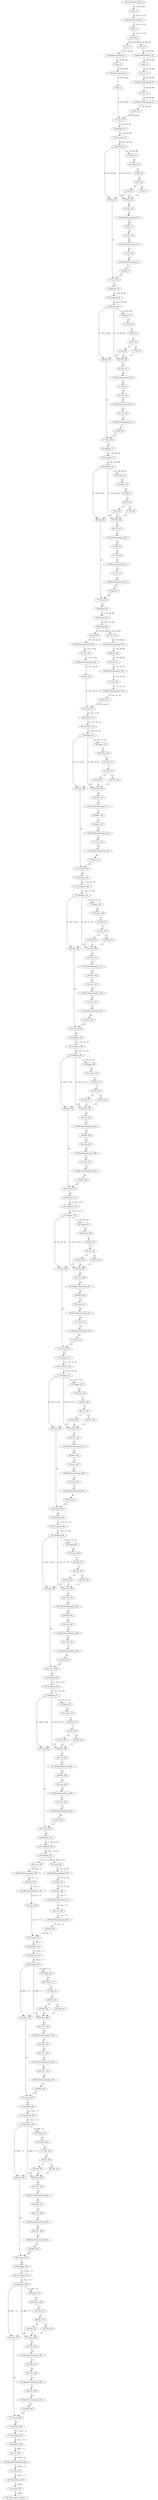 strict digraph  {
"0 Conv_0" [id=0, type=Conv];
"1 BatchNormalization_1" [id=1, type=BatchNormalization];
"2 Relu_2" [id=2, type=Relu];
"3 MaxPool_3" [id=3, type=MaxPool];
"4 Conv_4" [id=4, type=Conv];
"5 BatchNormalization_5" [id=5, type=BatchNormalization];
"6 Conv_6" [id=6, type=Conv];
"7 BatchNormalization_7" [id=7, type=BatchNormalization];
"8 Relu_8" [id=8, type=Relu];
"9 Conv_9" [id=9, type=Conv];
"10 BatchNormalization_10" [id=10, type=BatchNormalization];
"11 Relu_11" [id=11, type=Relu];
"12 Conv_12" [id=12, type=Conv];
"13 BatchNormalization_13" [id=13, type=BatchNormalization];
"14 Conv_14" [id=14, type=Conv];
"15 BatchNormalization_15" [id=15, type=BatchNormalization];
"16 Relu_16" [id=16, type=Relu];
"17 Concat_17" [id=17, type=Concat];
"18 Reshape_18" [id=18, type=Reshape];
"19 Transpose_19" [id=19, type=Transpose];
"20 Reshape_20" [id=20, type=Reshape];
"21 Shape_21" [id=21, type=Shape];
"22 Gather_23" [id=22, type=Gather];
"23 Add_26" [id=23, type=Add];
"24 Div_28" [id=24, type=Div];
"25 Mul_30" [id=25, type=Mul];
"26 Slice_31" [id=26, type=Slice];
"27 Mul_33" [id=27, type=Mul];
"28 Slice_34" [id=28, type=Slice];
"29 Conv_35" [id=29, type=Conv];
"30 BatchNormalization_36" [id=30, type=BatchNormalization];
"31 Relu_37" [id=31, type=Relu];
"32 Conv_38" [id=32, type=Conv];
"33 BatchNormalization_39" [id=33, type=BatchNormalization];
"34 Conv_40" [id=34, type=Conv];
"35 BatchNormalization_41" [id=35, type=BatchNormalization];
"36 Relu_42" [id=36, type=Relu];
"37 Concat_43" [id=37, type=Concat];
"38 Reshape_44" [id=38, type=Reshape];
"39 Transpose_45" [id=39, type=Transpose];
"40 Reshape_46" [id=40, type=Reshape];
"41 Shape_47" [id=41, type=Shape];
"42 Gather_49" [id=42, type=Gather];
"43 Add_52" [id=43, type=Add];
"44 Div_54" [id=44, type=Div];
"45 Mul_56" [id=45, type=Mul];
"46 Slice_57" [id=46, type=Slice];
"47 Mul_59" [id=47, type=Mul];
"48 Slice_60" [id=48, type=Slice];
"49 Conv_61" [id=49, type=Conv];
"50 BatchNormalization_62" [id=50, type=BatchNormalization];
"51 Relu_63" [id=51, type=Relu];
"52 Conv_64" [id=52, type=Conv];
"53 BatchNormalization_65" [id=53, type=BatchNormalization];
"54 Conv_66" [id=54, type=Conv];
"55 BatchNormalization_67" [id=55, type=BatchNormalization];
"56 Relu_68" [id=56, type=Relu];
"57 Concat_69" [id=57, type=Concat];
"58 Reshape_70" [id=58, type=Reshape];
"59 Transpose_71" [id=59, type=Transpose];
"60 Reshape_72" [id=60, type=Reshape];
"61 Shape_73" [id=61, type=Shape];
"62 Gather_75" [id=62, type=Gather];
"63 Add_78" [id=63, type=Add];
"64 Div_80" [id=64, type=Div];
"65 Mul_82" [id=65, type=Mul];
"66 Slice_83" [id=66, type=Slice];
"67 Mul_85" [id=67, type=Mul];
"68 Slice_86" [id=68, type=Slice];
"69 Conv_87" [id=69, type=Conv];
"70 BatchNormalization_88" [id=70, type=BatchNormalization];
"71 Relu_89" [id=71, type=Relu];
"72 Conv_90" [id=72, type=Conv];
"73 BatchNormalization_91" [id=73, type=BatchNormalization];
"74 Conv_92" [id=74, type=Conv];
"75 BatchNormalization_93" [id=75, type=BatchNormalization];
"76 Relu_94" [id=76, type=Relu];
"77 Concat_95" [id=77, type=Concat];
"78 Reshape_96" [id=78, type=Reshape];
"79 Transpose_97" [id=79, type=Transpose];
"80 Reshape_98" [id=80, type=Reshape];
"81 Conv_99" [id=81, type=Conv];
"82 BatchNormalization_100" [id=82, type=BatchNormalization];
"83 Conv_101" [id=83, type=Conv];
"84 BatchNormalization_102" [id=84, type=BatchNormalization];
"85 Relu_103" [id=85, type=Relu];
"86 Conv_104" [id=86, type=Conv];
"87 BatchNormalization_105" [id=87, type=BatchNormalization];
"88 Relu_106" [id=88, type=Relu];
"89 Conv_107" [id=89, type=Conv];
"90 BatchNormalization_108" [id=90, type=BatchNormalization];
"91 Conv_109" [id=91, type=Conv];
"92 BatchNormalization_110" [id=92, type=BatchNormalization];
"93 Relu_111" [id=93, type=Relu];
"94 Concat_112" [id=94, type=Concat];
"95 Reshape_113" [id=95, type=Reshape];
"96 Transpose_114" [id=96, type=Transpose];
"97 Reshape_115" [id=97, type=Reshape];
"98 Shape_116" [id=98, type=Shape];
"99 Gather_118" [id=99, type=Gather];
"100 Add_121" [id=100, type=Add];
"101 Div_123" [id=101, type=Div];
"102 Mul_125" [id=102, type=Mul];
"103 Slice_126" [id=103, type=Slice];
"104 Mul_128" [id=104, type=Mul];
"105 Slice_129" [id=105, type=Slice];
"106 Conv_130" [id=106, type=Conv];
"107 BatchNormalization_131" [id=107, type=BatchNormalization];
"108 Relu_132" [id=108, type=Relu];
"109 Conv_133" [id=109, type=Conv];
"110 BatchNormalization_134" [id=110, type=BatchNormalization];
"111 Conv_135" [id=111, type=Conv];
"112 BatchNormalization_136" [id=112, type=BatchNormalization];
"113 Relu_137" [id=113, type=Relu];
"114 Concat_138" [id=114, type=Concat];
"115 Reshape_139" [id=115, type=Reshape];
"116 Transpose_140" [id=116, type=Transpose];
"117 Reshape_141" [id=117, type=Reshape];
"118 Shape_142" [id=118, type=Shape];
"119 Gather_144" [id=119, type=Gather];
"120 Add_147" [id=120, type=Add];
"121 Div_149" [id=121, type=Div];
"122 Mul_151" [id=122, type=Mul];
"123 Slice_152" [id=123, type=Slice];
"124 Mul_154" [id=124, type=Mul];
"125 Slice_155" [id=125, type=Slice];
"126 Conv_156" [id=126, type=Conv];
"127 BatchNormalization_157" [id=127, type=BatchNormalization];
"128 Relu_158" [id=128, type=Relu];
"129 Conv_159" [id=129, type=Conv];
"130 BatchNormalization_160" [id=130, type=BatchNormalization];
"131 Conv_161" [id=131, type=Conv];
"132 BatchNormalization_162" [id=132, type=BatchNormalization];
"133 Relu_163" [id=133, type=Relu];
"134 Concat_164" [id=134, type=Concat];
"135 Reshape_165" [id=135, type=Reshape];
"136 Transpose_166" [id=136, type=Transpose];
"137 Reshape_167" [id=137, type=Reshape];
"138 Shape_168" [id=138, type=Shape];
"139 Gather_170" [id=139, type=Gather];
"140 Add_173" [id=140, type=Add];
"141 Div_175" [id=141, type=Div];
"142 Mul_177" [id=142, type=Mul];
"143 Slice_178" [id=143, type=Slice];
"144 Mul_180" [id=144, type=Mul];
"145 Slice_181" [id=145, type=Slice];
"146 Conv_182" [id=146, type=Conv];
"147 BatchNormalization_183" [id=147, type=BatchNormalization];
"148 Relu_184" [id=148, type=Relu];
"149 Conv_185" [id=149, type=Conv];
"150 BatchNormalization_186" [id=150, type=BatchNormalization];
"151 Conv_187" [id=151, type=Conv];
"152 BatchNormalization_188" [id=152, type=BatchNormalization];
"153 Relu_189" [id=153, type=Relu];
"154 Concat_190" [id=154, type=Concat];
"155 Reshape_191" [id=155, type=Reshape];
"156 Transpose_192" [id=156, type=Transpose];
"157 Reshape_193" [id=157, type=Reshape];
"158 Shape_194" [id=158, type=Shape];
"159 Gather_196" [id=159, type=Gather];
"160 Add_199" [id=160, type=Add];
"161 Div_201" [id=161, type=Div];
"162 Mul_203" [id=162, type=Mul];
"163 Slice_204" [id=163, type=Slice];
"164 Mul_206" [id=164, type=Mul];
"165 Slice_207" [id=165, type=Slice];
"166 Conv_208" [id=166, type=Conv];
"167 BatchNormalization_209" [id=167, type=BatchNormalization];
"168 Relu_210" [id=168, type=Relu];
"169 Conv_211" [id=169, type=Conv];
"170 BatchNormalization_212" [id=170, type=BatchNormalization];
"171 Conv_213" [id=171, type=Conv];
"172 BatchNormalization_214" [id=172, type=BatchNormalization];
"173 Relu_215" [id=173, type=Relu];
"174 Concat_216" [id=174, type=Concat];
"175 Reshape_217" [id=175, type=Reshape];
"176 Transpose_218" [id=176, type=Transpose];
"177 Reshape_219" [id=177, type=Reshape];
"178 Shape_220" [id=178, type=Shape];
"179 Gather_222" [id=179, type=Gather];
"180 Add_225" [id=180, type=Add];
"181 Div_227" [id=181, type=Div];
"182 Mul_229" [id=182, type=Mul];
"183 Slice_230" [id=183, type=Slice];
"184 Mul_232" [id=184, type=Mul];
"185 Slice_233" [id=185, type=Slice];
"186 Conv_234" [id=186, type=Conv];
"187 BatchNormalization_235" [id=187, type=BatchNormalization];
"188 Relu_236" [id=188, type=Relu];
"189 Conv_237" [id=189, type=Conv];
"190 BatchNormalization_238" [id=190, type=BatchNormalization];
"191 Conv_239" [id=191, type=Conv];
"192 BatchNormalization_240" [id=192, type=BatchNormalization];
"193 Relu_241" [id=193, type=Relu];
"194 Concat_242" [id=194, type=Concat];
"195 Reshape_243" [id=195, type=Reshape];
"196 Transpose_244" [id=196, type=Transpose];
"197 Reshape_245" [id=197, type=Reshape];
"198 Shape_246" [id=198, type=Shape];
"199 Gather_248" [id=199, type=Gather];
"200 Add_251" [id=200, type=Add];
"201 Div_253" [id=201, type=Div];
"202 Mul_255" [id=202, type=Mul];
"203 Slice_256" [id=203, type=Slice];
"204 Mul_258" [id=204, type=Mul];
"205 Slice_259" [id=205, type=Slice];
"206 Conv_260" [id=206, type=Conv];
"207 BatchNormalization_261" [id=207, type=BatchNormalization];
"208 Relu_262" [id=208, type=Relu];
"209 Conv_263" [id=209, type=Conv];
"210 BatchNormalization_264" [id=210, type=BatchNormalization];
"211 Conv_265" [id=211, type=Conv];
"212 BatchNormalization_266" [id=212, type=BatchNormalization];
"213 Relu_267" [id=213, type=Relu];
"214 Concat_268" [id=214, type=Concat];
"215 Reshape_269" [id=215, type=Reshape];
"216 Transpose_270" [id=216, type=Transpose];
"217 Reshape_271" [id=217, type=Reshape];
"218 Shape_272" [id=218, type=Shape];
"219 Gather_274" [id=219, type=Gather];
"220 Add_277" [id=220, type=Add];
"221 Div_279" [id=221, type=Div];
"222 Mul_281" [id=222, type=Mul];
"223 Slice_282" [id=223, type=Slice];
"224 Mul_284" [id=224, type=Mul];
"225 Slice_285" [id=225, type=Slice];
"226 Conv_286" [id=226, type=Conv];
"227 BatchNormalization_287" [id=227, type=BatchNormalization];
"228 Relu_288" [id=228, type=Relu];
"229 Conv_289" [id=229, type=Conv];
"230 BatchNormalization_290" [id=230, type=BatchNormalization];
"231 Conv_291" [id=231, type=Conv];
"232 BatchNormalization_292" [id=232, type=BatchNormalization];
"233 Relu_293" [id=233, type=Relu];
"234 Concat_294" [id=234, type=Concat];
"235 Reshape_295" [id=235, type=Reshape];
"236 Transpose_296" [id=236, type=Transpose];
"237 Reshape_297" [id=237, type=Reshape];
"238 Conv_298" [id=238, type=Conv];
"239 BatchNormalization_299" [id=239, type=BatchNormalization];
"240 Conv_300" [id=240, type=Conv];
"241 BatchNormalization_301" [id=241, type=BatchNormalization];
"242 Relu_302" [id=242, type=Relu];
"243 Conv_303" [id=243, type=Conv];
"244 BatchNormalization_304" [id=244, type=BatchNormalization];
"245 Relu_305" [id=245, type=Relu];
"246 Conv_306" [id=246, type=Conv];
"247 BatchNormalization_307" [id=247, type=BatchNormalization];
"248 Conv_308" [id=248, type=Conv];
"249 BatchNormalization_309" [id=249, type=BatchNormalization];
"250 Relu_310" [id=250, type=Relu];
"251 Concat_311" [id=251, type=Concat];
"252 Reshape_312" [id=252, type=Reshape];
"253 Transpose_313" [id=253, type=Transpose];
"254 Reshape_314" [id=254, type=Reshape];
"255 Shape_315" [id=255, type=Shape];
"256 Gather_317" [id=256, type=Gather];
"257 Add_320" [id=257, type=Add];
"258 Div_322" [id=258, type=Div];
"259 Mul_324" [id=259, type=Mul];
"260 Slice_325" [id=260, type=Slice];
"261 Mul_327" [id=261, type=Mul];
"262 Slice_328" [id=262, type=Slice];
"263 Conv_329" [id=263, type=Conv];
"264 BatchNormalization_330" [id=264, type=BatchNormalization];
"265 Relu_331" [id=265, type=Relu];
"266 Conv_332" [id=266, type=Conv];
"267 BatchNormalization_333" [id=267, type=BatchNormalization];
"268 Conv_334" [id=268, type=Conv];
"269 BatchNormalization_335" [id=269, type=BatchNormalization];
"270 Relu_336" [id=270, type=Relu];
"271 Concat_337" [id=271, type=Concat];
"272 Reshape_338" [id=272, type=Reshape];
"273 Transpose_339" [id=273, type=Transpose];
"274 Reshape_340" [id=274, type=Reshape];
"275 Shape_341" [id=275, type=Shape];
"276 Gather_343" [id=276, type=Gather];
"277 Add_346" [id=277, type=Add];
"278 Div_348" [id=278, type=Div];
"279 Mul_350" [id=279, type=Mul];
"280 Slice_351" [id=280, type=Slice];
"281 Mul_353" [id=281, type=Mul];
"282 Slice_354" [id=282, type=Slice];
"283 Conv_355" [id=283, type=Conv];
"284 BatchNormalization_356" [id=284, type=BatchNormalization];
"285 Relu_357" [id=285, type=Relu];
"286 Conv_358" [id=286, type=Conv];
"287 BatchNormalization_359" [id=287, type=BatchNormalization];
"288 Conv_360" [id=288, type=Conv];
"289 BatchNormalization_361" [id=289, type=BatchNormalization];
"290 Relu_362" [id=290, type=Relu];
"291 Concat_363" [id=291, type=Concat];
"292 Reshape_364" [id=292, type=Reshape];
"293 Transpose_365" [id=293, type=Transpose];
"294 Reshape_366" [id=294, type=Reshape];
"295 Shape_367" [id=295, type=Shape];
"296 Gather_369" [id=296, type=Gather];
"297 Add_372" [id=297, type=Add];
"298 Div_374" [id=298, type=Div];
"299 Mul_376" [id=299, type=Mul];
"300 Slice_377" [id=300, type=Slice];
"301 Mul_379" [id=301, type=Mul];
"302 Slice_380" [id=302, type=Slice];
"303 Conv_381" [id=303, type=Conv];
"304 BatchNormalization_382" [id=304, type=BatchNormalization];
"305 Relu_383" [id=305, type=Relu];
"306 Conv_384" [id=306, type=Conv];
"307 BatchNormalization_385" [id=307, type=BatchNormalization];
"308 Conv_386" [id=308, type=Conv];
"309 BatchNormalization_387" [id=309, type=BatchNormalization];
"310 Relu_388" [id=310, type=Relu];
"311 Concat_389" [id=311, type=Concat];
"312 Reshape_390" [id=312, type=Reshape];
"313 Transpose_391" [id=313, type=Transpose];
"314 Reshape_392" [id=314, type=Reshape];
"315 Conv_393" [id=315, type=Conv];
"316 BatchNormalization_394" [id=316, type=BatchNormalization];
"317 Relu_395" [id=317, type=Relu];
"318 ReduceMean_396" [id=318, type=ReduceMean];
"319 Gemm_397" [id=319, type=Gemm];
"320 nncf_model_input_0" [id=320, type=nncf_model_input];
"321 nncf_model_output_0" [id=321, type=nncf_model_output];
"0 Conv_0" -> "1 BatchNormalization_1"  [label="[1, 24, 112, 112]", style=solid];
"1 BatchNormalization_1" -> "2 Relu_2"  [label="[1, 24, 112, 112]", style=solid];
"2 Relu_2" -> "3 MaxPool_3"  [label="[1, 24, 112, 112]", style=solid];
"3 MaxPool_3" -> "4 Conv_4"  [label="[1, 24, 56, 56]", style=solid];
"3 MaxPool_3" -> "9 Conv_9"  [label="[1, 24, 56, 56]", style=solid];
"4 Conv_4" -> "5 BatchNormalization_5"  [label="[1, 24, 28, 28]", style=solid];
"5 BatchNormalization_5" -> "6 Conv_6"  [label="[1, 24, 28, 28]", style=solid];
"6 Conv_6" -> "7 BatchNormalization_7"  [label="[1, 58, 28, 28]", style=solid];
"7 BatchNormalization_7" -> "8 Relu_8"  [label="[1, 58, 28, 28]", style=solid];
"8 Relu_8" -> "17 Concat_17"  [label="[1, 58, 28, 28]", style=solid];
"9 Conv_9" -> "10 BatchNormalization_10"  [label="[1, 58, 56, 56]", style=solid];
"10 BatchNormalization_10" -> "11 Relu_11"  [label="[1, 58, 56, 56]", style=solid];
"11 Relu_11" -> "12 Conv_12"  [label="[1, 58, 56, 56]", style=solid];
"12 Conv_12" -> "13 BatchNormalization_13"  [label="[1, 58, 28, 28]", style=solid];
"13 BatchNormalization_13" -> "14 Conv_14"  [label="[1, 58, 28, 28]", style=solid];
"14 Conv_14" -> "15 BatchNormalization_15"  [label="[1, 58, 28, 28]", style=solid];
"15 BatchNormalization_15" -> "16 Relu_16"  [label="[1, 58, 28, 28]", style=solid];
"16 Relu_16" -> "17 Concat_17"  [label="[1, 58, 28, 28]", style=solid];
"17 Concat_17" -> "18 Reshape_18"  [label="[1, 116, 28, 28]", style=solid];
"18 Reshape_18" -> "19 Transpose_19"  [label="[1, 2, 58, 28, 28]", style=solid];
"19 Transpose_19" -> "20 Reshape_20"  [label="[1, 58, 2, 28, 28]", style=solid];
"20 Reshape_20" -> "21 Shape_21"  [label="[1, 116, 28, 28]", style=solid];
"20 Reshape_20" -> "26 Slice_31"  [label="[1, 116, 28, 28]", style=solid];
"20 Reshape_20" -> "28 Slice_34"  [label="[1, 116, 28, 28]", style=solid];
"21 Shape_21" -> "22 Gather_23"  [label="[4]", style=dashed];
"22 Gather_23" -> "23 Add_26"  [label="[1]", style=dashed];
"23 Add_26" -> "24 Div_28"  [label="[1]", style=dashed];
"24 Div_28" -> "25 Mul_30"  [label="[1]", style=dashed];
"24 Div_28" -> "27 Mul_33"  [label="[1]", style=dashed];
"25 Mul_30" -> "26 Slice_31"  [label="[1]", style=dashed];
"25 Mul_30" -> "28 Slice_34"  [label="[1]", style=dashed];
"26 Slice_31" -> "37 Concat_43"  [label="[1]", style=solid];
"27 Mul_33" -> "28 Slice_34"  [label="[1]", style=dashed];
"28 Slice_34" -> "29 Conv_35"  [label="[1]", style=solid];
"29 Conv_35" -> "30 BatchNormalization_36"  [label="[1]", style=solid];
"30 BatchNormalization_36" -> "31 Relu_37"  [label="[1]", style=solid];
"31 Relu_37" -> "32 Conv_38"  [label="[1]", style=solid];
"32 Conv_38" -> "33 BatchNormalization_39"  [label="[1]", style=solid];
"33 BatchNormalization_39" -> "34 Conv_40"  [label="[1]", style=solid];
"34 Conv_40" -> "35 BatchNormalization_41"  [label="[1]", style=solid];
"35 BatchNormalization_41" -> "36 Relu_42"  [label="[1]", style=solid];
"36 Relu_42" -> "37 Concat_43"  [label="[1]", style=solid];
"37 Concat_43" -> "38 Reshape_44"  [label="[1]", style=solid];
"38 Reshape_44" -> "39 Transpose_45"  [label="[1, 2, 58, 28, 28]", style=solid];
"39 Transpose_45" -> "40 Reshape_46"  [label="[1, 58, 2, 28, 28]", style=solid];
"40 Reshape_46" -> "41 Shape_47"  [label="[1, 116, 28, 28]", style=solid];
"40 Reshape_46" -> "46 Slice_57"  [label="[1, 116, 28, 28]", style=solid];
"40 Reshape_46" -> "48 Slice_60"  [label="[1, 116, 28, 28]", style=solid];
"41 Shape_47" -> "42 Gather_49"  [label="[4]", style=dashed];
"42 Gather_49" -> "43 Add_52"  [label="[1]", style=dashed];
"43 Add_52" -> "44 Div_54"  [label="[1]", style=dashed];
"44 Div_54" -> "45 Mul_56"  [label="[1]", style=dashed];
"44 Div_54" -> "47 Mul_59"  [label="[1]", style=dashed];
"45 Mul_56" -> "46 Slice_57"  [label="[1]", style=dashed];
"45 Mul_56" -> "48 Slice_60"  [label="[1]", style=dashed];
"46 Slice_57" -> "57 Concat_69"  [label="[1]", style=solid];
"47 Mul_59" -> "48 Slice_60"  [label="[1]", style=dashed];
"48 Slice_60" -> "49 Conv_61"  [label="[1]", style=solid];
"49 Conv_61" -> "50 BatchNormalization_62"  [label="[1]", style=solid];
"50 BatchNormalization_62" -> "51 Relu_63"  [label="[1]", style=solid];
"51 Relu_63" -> "52 Conv_64"  [label="[1]", style=solid];
"52 Conv_64" -> "53 BatchNormalization_65"  [label="[1]", style=solid];
"53 BatchNormalization_65" -> "54 Conv_66"  [label="[1]", style=solid];
"54 Conv_66" -> "55 BatchNormalization_67"  [label="[1]", style=solid];
"55 BatchNormalization_67" -> "56 Relu_68"  [label="[1]", style=solid];
"56 Relu_68" -> "57 Concat_69"  [label="[1]", style=solid];
"57 Concat_69" -> "58 Reshape_70"  [label="[1]", style=solid];
"58 Reshape_70" -> "59 Transpose_71"  [label="[1, 2, 58, 28, 28]", style=solid];
"59 Transpose_71" -> "60 Reshape_72"  [label="[1, 58, 2, 28, 28]", style=solid];
"60 Reshape_72" -> "61 Shape_73"  [label="[1, 116, 28, 28]", style=solid];
"60 Reshape_72" -> "66 Slice_83"  [label="[1, 116, 28, 28]", style=solid];
"60 Reshape_72" -> "68 Slice_86"  [label="[1, 116, 28, 28]", style=solid];
"61 Shape_73" -> "62 Gather_75"  [label="[4]", style=dashed];
"62 Gather_75" -> "63 Add_78"  [label="[1]", style=dashed];
"63 Add_78" -> "64 Div_80"  [label="[1]", style=dashed];
"64 Div_80" -> "65 Mul_82"  [label="[1]", style=dashed];
"64 Div_80" -> "67 Mul_85"  [label="[1]", style=dashed];
"65 Mul_82" -> "66 Slice_83"  [label="[1]", style=dashed];
"65 Mul_82" -> "68 Slice_86"  [label="[1]", style=dashed];
"66 Slice_83" -> "77 Concat_95"  [label="[1]", style=solid];
"67 Mul_85" -> "68 Slice_86"  [label="[1]", style=dashed];
"68 Slice_86" -> "69 Conv_87"  [label="[1]", style=solid];
"69 Conv_87" -> "70 BatchNormalization_88"  [label="[1]", style=solid];
"70 BatchNormalization_88" -> "71 Relu_89"  [label="[1]", style=solid];
"71 Relu_89" -> "72 Conv_90"  [label="[1]", style=solid];
"72 Conv_90" -> "73 BatchNormalization_91"  [label="[1]", style=solid];
"73 BatchNormalization_91" -> "74 Conv_92"  [label="[1]", style=solid];
"74 Conv_92" -> "75 BatchNormalization_93"  [label="[1]", style=solid];
"75 BatchNormalization_93" -> "76 Relu_94"  [label="[1]", style=solid];
"76 Relu_94" -> "77 Concat_95"  [label="[1]", style=solid];
"77 Concat_95" -> "78 Reshape_96"  [label="[1]", style=solid];
"78 Reshape_96" -> "79 Transpose_97"  [label="[1, 2, 58, 28, 28]", style=solid];
"79 Transpose_97" -> "80 Reshape_98"  [label="[1, 58, 2, 28, 28]", style=solid];
"80 Reshape_98" -> "81 Conv_99"  [label="[1, 116, 28, 28]", style=solid];
"80 Reshape_98" -> "86 Conv_104"  [label="[1, 116, 28, 28]", style=solid];
"81 Conv_99" -> "82 BatchNormalization_100"  [label="[1, 116, 14, 14]", style=solid];
"82 BatchNormalization_100" -> "83 Conv_101"  [label="[1, 116, 14, 14]", style=solid];
"83 Conv_101" -> "84 BatchNormalization_102"  [label="[1, 116, 14, 14]", style=solid];
"84 BatchNormalization_102" -> "85 Relu_103"  [label="[1, 116, 14, 14]", style=solid];
"85 Relu_103" -> "94 Concat_112"  [label="[1, 116, 14, 14]", style=solid];
"86 Conv_104" -> "87 BatchNormalization_105"  [label="[1, 116, 28, 28]", style=solid];
"87 BatchNormalization_105" -> "88 Relu_106"  [label="[1, 116, 28, 28]", style=solid];
"88 Relu_106" -> "89 Conv_107"  [label="[1, 116, 28, 28]", style=solid];
"89 Conv_107" -> "90 BatchNormalization_108"  [label="[1, 116, 14, 14]", style=solid];
"90 BatchNormalization_108" -> "91 Conv_109"  [label="[1, 116, 14, 14]", style=solid];
"91 Conv_109" -> "92 BatchNormalization_110"  [label="[1, 116, 14, 14]", style=solid];
"92 BatchNormalization_110" -> "93 Relu_111"  [label="[1, 116, 14, 14]", style=solid];
"93 Relu_111" -> "94 Concat_112"  [label="[1, 116, 14, 14]", style=solid];
"94 Concat_112" -> "95 Reshape_113"  [label="[1, 232, 14, 14]", style=solid];
"95 Reshape_113" -> "96 Transpose_114"  [label="[1, 2, 116, 14, 14]", style=solid];
"96 Transpose_114" -> "97 Reshape_115"  [label="[1, 116, 2, 14, 14]", style=solid];
"97 Reshape_115" -> "98 Shape_116"  [label="[1, 232, 14, 14]", style=solid];
"97 Reshape_115" -> "103 Slice_126"  [label="[1, 232, 14, 14]", style=solid];
"97 Reshape_115" -> "105 Slice_129"  [label="[1, 232, 14, 14]", style=solid];
"98 Shape_116" -> "99 Gather_118"  [label="[4]", style=dashed];
"99 Gather_118" -> "100 Add_121"  [label="[1]", style=dashed];
"100 Add_121" -> "101 Div_123"  [label="[1]", style=dashed];
"101 Div_123" -> "102 Mul_125"  [label="[1]", style=dashed];
"101 Div_123" -> "104 Mul_128"  [label="[1]", style=dashed];
"102 Mul_125" -> "103 Slice_126"  [label="[1]", style=dashed];
"102 Mul_125" -> "105 Slice_129"  [label="[1]", style=dashed];
"103 Slice_126" -> "114 Concat_138"  [label="[1]", style=solid];
"104 Mul_128" -> "105 Slice_129"  [label="[1]", style=dashed];
"105 Slice_129" -> "106 Conv_130"  [label="[1]", style=solid];
"106 Conv_130" -> "107 BatchNormalization_131"  [label="[1]", style=solid];
"107 BatchNormalization_131" -> "108 Relu_132"  [label="[1]", style=solid];
"108 Relu_132" -> "109 Conv_133"  [label="[1]", style=solid];
"109 Conv_133" -> "110 BatchNormalization_134"  [label="[1]", style=solid];
"110 BatchNormalization_134" -> "111 Conv_135"  [label="[1]", style=solid];
"111 Conv_135" -> "112 BatchNormalization_136"  [label="[1]", style=solid];
"112 BatchNormalization_136" -> "113 Relu_137"  [label="[1]", style=solid];
"113 Relu_137" -> "114 Concat_138"  [label="[1]", style=solid];
"114 Concat_138" -> "115 Reshape_139"  [label="[1]", style=solid];
"115 Reshape_139" -> "116 Transpose_140"  [label="[1, 2, 116, 14, 14]", style=solid];
"116 Transpose_140" -> "117 Reshape_141"  [label="[1, 116, 2, 14, 14]", style=solid];
"117 Reshape_141" -> "118 Shape_142"  [label="[1, 232, 14, 14]", style=solid];
"117 Reshape_141" -> "123 Slice_152"  [label="[1, 232, 14, 14]", style=solid];
"117 Reshape_141" -> "125 Slice_155"  [label="[1, 232, 14, 14]", style=solid];
"118 Shape_142" -> "119 Gather_144"  [label="[4]", style=dashed];
"119 Gather_144" -> "120 Add_147"  [label="[1]", style=dashed];
"120 Add_147" -> "121 Div_149"  [label="[1]", style=dashed];
"121 Div_149" -> "122 Mul_151"  [label="[1]", style=dashed];
"121 Div_149" -> "124 Mul_154"  [label="[1]", style=dashed];
"122 Mul_151" -> "123 Slice_152"  [label="[1]", style=dashed];
"122 Mul_151" -> "125 Slice_155"  [label="[1]", style=dashed];
"123 Slice_152" -> "134 Concat_164"  [label="[1]", style=solid];
"124 Mul_154" -> "125 Slice_155"  [label="[1]", style=dashed];
"125 Slice_155" -> "126 Conv_156"  [label="[1]", style=solid];
"126 Conv_156" -> "127 BatchNormalization_157"  [label="[1]", style=solid];
"127 BatchNormalization_157" -> "128 Relu_158"  [label="[1]", style=solid];
"128 Relu_158" -> "129 Conv_159"  [label="[1]", style=solid];
"129 Conv_159" -> "130 BatchNormalization_160"  [label="[1]", style=solid];
"130 BatchNormalization_160" -> "131 Conv_161"  [label="[1]", style=solid];
"131 Conv_161" -> "132 BatchNormalization_162"  [label="[1]", style=solid];
"132 BatchNormalization_162" -> "133 Relu_163"  [label="[1]", style=solid];
"133 Relu_163" -> "134 Concat_164"  [label="[1]", style=solid];
"134 Concat_164" -> "135 Reshape_165"  [label="[1]", style=solid];
"135 Reshape_165" -> "136 Transpose_166"  [label="[1, 2, 116, 14, 14]", style=solid];
"136 Transpose_166" -> "137 Reshape_167"  [label="[1, 116, 2, 14, 14]", style=solid];
"137 Reshape_167" -> "138 Shape_168"  [label="[1, 232, 14, 14]", style=solid];
"137 Reshape_167" -> "143 Slice_178"  [label="[1, 232, 14, 14]", style=solid];
"137 Reshape_167" -> "145 Slice_181"  [label="[1, 232, 14, 14]", style=solid];
"138 Shape_168" -> "139 Gather_170"  [label="[4]", style=dashed];
"139 Gather_170" -> "140 Add_173"  [label="[1]", style=dashed];
"140 Add_173" -> "141 Div_175"  [label="[1]", style=dashed];
"141 Div_175" -> "142 Mul_177"  [label="[1]", style=dashed];
"141 Div_175" -> "144 Mul_180"  [label="[1]", style=dashed];
"142 Mul_177" -> "143 Slice_178"  [label="[1]", style=dashed];
"142 Mul_177" -> "145 Slice_181"  [label="[1]", style=dashed];
"143 Slice_178" -> "154 Concat_190"  [label="[1]", style=solid];
"144 Mul_180" -> "145 Slice_181"  [label="[1]", style=dashed];
"145 Slice_181" -> "146 Conv_182"  [label="[1]", style=solid];
"146 Conv_182" -> "147 BatchNormalization_183"  [label="[1]", style=solid];
"147 BatchNormalization_183" -> "148 Relu_184"  [label="[1]", style=solid];
"148 Relu_184" -> "149 Conv_185"  [label="[1]", style=solid];
"149 Conv_185" -> "150 BatchNormalization_186"  [label="[1]", style=solid];
"150 BatchNormalization_186" -> "151 Conv_187"  [label="[1]", style=solid];
"151 Conv_187" -> "152 BatchNormalization_188"  [label="[1]", style=solid];
"152 BatchNormalization_188" -> "153 Relu_189"  [label="[1]", style=solid];
"153 Relu_189" -> "154 Concat_190"  [label="[1]", style=solid];
"154 Concat_190" -> "155 Reshape_191"  [label="[1]", style=solid];
"155 Reshape_191" -> "156 Transpose_192"  [label="[1, 2, 116, 14, 14]", style=solid];
"156 Transpose_192" -> "157 Reshape_193"  [label="[1, 116, 2, 14, 14]", style=solid];
"157 Reshape_193" -> "158 Shape_194"  [label="[1, 232, 14, 14]", style=solid];
"157 Reshape_193" -> "163 Slice_204"  [label="[1, 232, 14, 14]", style=solid];
"157 Reshape_193" -> "165 Slice_207"  [label="[1, 232, 14, 14]", style=solid];
"158 Shape_194" -> "159 Gather_196"  [label="[4]", style=dashed];
"159 Gather_196" -> "160 Add_199"  [label="[1]", style=dashed];
"160 Add_199" -> "161 Div_201"  [label="[1]", style=dashed];
"161 Div_201" -> "162 Mul_203"  [label="[1]", style=dashed];
"161 Div_201" -> "164 Mul_206"  [label="[1]", style=dashed];
"162 Mul_203" -> "163 Slice_204"  [label="[1]", style=dashed];
"162 Mul_203" -> "165 Slice_207"  [label="[1]", style=dashed];
"163 Slice_204" -> "174 Concat_216"  [label="[1]", style=solid];
"164 Mul_206" -> "165 Slice_207"  [label="[1]", style=dashed];
"165 Slice_207" -> "166 Conv_208"  [label="[1]", style=solid];
"166 Conv_208" -> "167 BatchNormalization_209"  [label="[1]", style=solid];
"167 BatchNormalization_209" -> "168 Relu_210"  [label="[1]", style=solid];
"168 Relu_210" -> "169 Conv_211"  [label="[1]", style=solid];
"169 Conv_211" -> "170 BatchNormalization_212"  [label="[1]", style=solid];
"170 BatchNormalization_212" -> "171 Conv_213"  [label="[1]", style=solid];
"171 Conv_213" -> "172 BatchNormalization_214"  [label="[1]", style=solid];
"172 BatchNormalization_214" -> "173 Relu_215"  [label="[1]", style=solid];
"173 Relu_215" -> "174 Concat_216"  [label="[1]", style=solid];
"174 Concat_216" -> "175 Reshape_217"  [label="[1]", style=solid];
"175 Reshape_217" -> "176 Transpose_218"  [label="[1, 2, 116, 14, 14]", style=solid];
"176 Transpose_218" -> "177 Reshape_219"  [label="[1, 116, 2, 14, 14]", style=solid];
"177 Reshape_219" -> "178 Shape_220"  [label="[1, 232, 14, 14]", style=solid];
"177 Reshape_219" -> "183 Slice_230"  [label="[1, 232, 14, 14]", style=solid];
"177 Reshape_219" -> "185 Slice_233"  [label="[1, 232, 14, 14]", style=solid];
"178 Shape_220" -> "179 Gather_222"  [label="[4]", style=dashed];
"179 Gather_222" -> "180 Add_225"  [label="[1]", style=dashed];
"180 Add_225" -> "181 Div_227"  [label="[1]", style=dashed];
"181 Div_227" -> "182 Mul_229"  [label="[1]", style=dashed];
"181 Div_227" -> "184 Mul_232"  [label="[1]", style=dashed];
"182 Mul_229" -> "183 Slice_230"  [label="[1]", style=dashed];
"182 Mul_229" -> "185 Slice_233"  [label="[1]", style=dashed];
"183 Slice_230" -> "194 Concat_242"  [label="[1]", style=solid];
"184 Mul_232" -> "185 Slice_233"  [label="[1]", style=dashed];
"185 Slice_233" -> "186 Conv_234"  [label="[1]", style=solid];
"186 Conv_234" -> "187 BatchNormalization_235"  [label="[1]", style=solid];
"187 BatchNormalization_235" -> "188 Relu_236"  [label="[1]", style=solid];
"188 Relu_236" -> "189 Conv_237"  [label="[1]", style=solid];
"189 Conv_237" -> "190 BatchNormalization_238"  [label="[1]", style=solid];
"190 BatchNormalization_238" -> "191 Conv_239"  [label="[1]", style=solid];
"191 Conv_239" -> "192 BatchNormalization_240"  [label="[1]", style=solid];
"192 BatchNormalization_240" -> "193 Relu_241"  [label="[1]", style=solid];
"193 Relu_241" -> "194 Concat_242"  [label="[1]", style=solid];
"194 Concat_242" -> "195 Reshape_243"  [label="[1]", style=solid];
"195 Reshape_243" -> "196 Transpose_244"  [label="[1, 2, 116, 14, 14]", style=solid];
"196 Transpose_244" -> "197 Reshape_245"  [label="[1, 116, 2, 14, 14]", style=solid];
"197 Reshape_245" -> "198 Shape_246"  [label="[1, 232, 14, 14]", style=solid];
"197 Reshape_245" -> "203 Slice_256"  [label="[1, 232, 14, 14]", style=solid];
"197 Reshape_245" -> "205 Slice_259"  [label="[1, 232, 14, 14]", style=solid];
"198 Shape_246" -> "199 Gather_248"  [label="[4]", style=dashed];
"199 Gather_248" -> "200 Add_251"  [label="[1]", style=dashed];
"200 Add_251" -> "201 Div_253"  [label="[1]", style=dashed];
"201 Div_253" -> "202 Mul_255"  [label="[1]", style=dashed];
"201 Div_253" -> "204 Mul_258"  [label="[1]", style=dashed];
"202 Mul_255" -> "203 Slice_256"  [label="[1]", style=dashed];
"202 Mul_255" -> "205 Slice_259"  [label="[1]", style=dashed];
"203 Slice_256" -> "214 Concat_268"  [label="[1]", style=solid];
"204 Mul_258" -> "205 Slice_259"  [label="[1]", style=dashed];
"205 Slice_259" -> "206 Conv_260"  [label="[1]", style=solid];
"206 Conv_260" -> "207 BatchNormalization_261"  [label="[1]", style=solid];
"207 BatchNormalization_261" -> "208 Relu_262"  [label="[1]", style=solid];
"208 Relu_262" -> "209 Conv_263"  [label="[1]", style=solid];
"209 Conv_263" -> "210 BatchNormalization_264"  [label="[1]", style=solid];
"210 BatchNormalization_264" -> "211 Conv_265"  [label="[1]", style=solid];
"211 Conv_265" -> "212 BatchNormalization_266"  [label="[1]", style=solid];
"212 BatchNormalization_266" -> "213 Relu_267"  [label="[1]", style=solid];
"213 Relu_267" -> "214 Concat_268"  [label="[1]", style=solid];
"214 Concat_268" -> "215 Reshape_269"  [label="[1]", style=solid];
"215 Reshape_269" -> "216 Transpose_270"  [label="[1, 2, 116, 14, 14]", style=solid];
"216 Transpose_270" -> "217 Reshape_271"  [label="[1, 116, 2, 14, 14]", style=solid];
"217 Reshape_271" -> "218 Shape_272"  [label="[1, 232, 14, 14]", style=solid];
"217 Reshape_271" -> "223 Slice_282"  [label="[1, 232, 14, 14]", style=solid];
"217 Reshape_271" -> "225 Slice_285"  [label="[1, 232, 14, 14]", style=solid];
"218 Shape_272" -> "219 Gather_274"  [label="[4]", style=dashed];
"219 Gather_274" -> "220 Add_277"  [label="[1]", style=dashed];
"220 Add_277" -> "221 Div_279"  [label="[1]", style=dashed];
"221 Div_279" -> "222 Mul_281"  [label="[1]", style=dashed];
"221 Div_279" -> "224 Mul_284"  [label="[1]", style=dashed];
"222 Mul_281" -> "223 Slice_282"  [label="[1]", style=dashed];
"222 Mul_281" -> "225 Slice_285"  [label="[1]", style=dashed];
"223 Slice_282" -> "234 Concat_294"  [label="[1]", style=solid];
"224 Mul_284" -> "225 Slice_285"  [label="[1]", style=dashed];
"225 Slice_285" -> "226 Conv_286"  [label="[1]", style=solid];
"226 Conv_286" -> "227 BatchNormalization_287"  [label="[1]", style=solid];
"227 BatchNormalization_287" -> "228 Relu_288"  [label="[1]", style=solid];
"228 Relu_288" -> "229 Conv_289"  [label="[1]", style=solid];
"229 Conv_289" -> "230 BatchNormalization_290"  [label="[1]", style=solid];
"230 BatchNormalization_290" -> "231 Conv_291"  [label="[1]", style=solid];
"231 Conv_291" -> "232 BatchNormalization_292"  [label="[1]", style=solid];
"232 BatchNormalization_292" -> "233 Relu_293"  [label="[1]", style=solid];
"233 Relu_293" -> "234 Concat_294"  [label="[1]", style=solid];
"234 Concat_294" -> "235 Reshape_295"  [label="[1]", style=solid];
"235 Reshape_295" -> "236 Transpose_296"  [label="[1, 2, 116, 14, 14]", style=solid];
"236 Transpose_296" -> "237 Reshape_297"  [label="[1, 116, 2, 14, 14]", style=solid];
"237 Reshape_297" -> "238 Conv_298"  [label="[1, 232, 14, 14]", style=solid];
"237 Reshape_297" -> "243 Conv_303"  [label="[1, 232, 14, 14]", style=solid];
"238 Conv_298" -> "239 BatchNormalization_299"  [label="[1, 232, 7, 7]", style=solid];
"239 BatchNormalization_299" -> "240 Conv_300"  [label="[1, 232, 7, 7]", style=solid];
"240 Conv_300" -> "241 BatchNormalization_301"  [label="[1, 232, 7, 7]", style=solid];
"241 BatchNormalization_301" -> "242 Relu_302"  [label="[1, 232, 7, 7]", style=solid];
"242 Relu_302" -> "251 Concat_311"  [label="[1, 232, 7, 7]", style=solid];
"243 Conv_303" -> "244 BatchNormalization_304"  [label="[1, 232, 14, 14]", style=solid];
"244 BatchNormalization_304" -> "245 Relu_305"  [label="[1, 232, 14, 14]", style=solid];
"245 Relu_305" -> "246 Conv_306"  [label="[1, 232, 14, 14]", style=solid];
"246 Conv_306" -> "247 BatchNormalization_307"  [label="[1, 232, 7, 7]", style=solid];
"247 BatchNormalization_307" -> "248 Conv_308"  [label="[1, 232, 7, 7]", style=solid];
"248 Conv_308" -> "249 BatchNormalization_309"  [label="[1, 232, 7, 7]", style=solid];
"249 BatchNormalization_309" -> "250 Relu_310"  [label="[1, 232, 7, 7]", style=solid];
"250 Relu_310" -> "251 Concat_311"  [label="[1, 232, 7, 7]", style=solid];
"251 Concat_311" -> "252 Reshape_312"  [label="[1, 464, 7, 7]", style=solid];
"252 Reshape_312" -> "253 Transpose_313"  [label="[1, 2, 232, 7, 7]", style=solid];
"253 Transpose_313" -> "254 Reshape_314"  [label="[1, 232, 2, 7, 7]", style=solid];
"254 Reshape_314" -> "255 Shape_315"  [label="[1, 464, 7, 7]", style=solid];
"254 Reshape_314" -> "260 Slice_325"  [label="[1, 464, 7, 7]", style=solid];
"254 Reshape_314" -> "262 Slice_328"  [label="[1, 464, 7, 7]", style=solid];
"255 Shape_315" -> "256 Gather_317"  [label="[4]", style=dashed];
"256 Gather_317" -> "257 Add_320"  [label="[1]", style=dashed];
"257 Add_320" -> "258 Div_322"  [label="[1]", style=dashed];
"258 Div_322" -> "259 Mul_324"  [label="[1]", style=dashed];
"258 Div_322" -> "261 Mul_327"  [label="[1]", style=dashed];
"259 Mul_324" -> "260 Slice_325"  [label="[1]", style=dashed];
"259 Mul_324" -> "262 Slice_328"  [label="[1]", style=dashed];
"260 Slice_325" -> "271 Concat_337"  [label="[1]", style=solid];
"261 Mul_327" -> "262 Slice_328"  [label="[1]", style=dashed];
"262 Slice_328" -> "263 Conv_329"  [label="[1]", style=solid];
"263 Conv_329" -> "264 BatchNormalization_330"  [label="[1]", style=solid];
"264 BatchNormalization_330" -> "265 Relu_331"  [label="[1]", style=solid];
"265 Relu_331" -> "266 Conv_332"  [label="[1]", style=solid];
"266 Conv_332" -> "267 BatchNormalization_333"  [label="[1]", style=solid];
"267 BatchNormalization_333" -> "268 Conv_334"  [label="[1]", style=solid];
"268 Conv_334" -> "269 BatchNormalization_335"  [label="[1]", style=solid];
"269 BatchNormalization_335" -> "270 Relu_336"  [label="[1]", style=solid];
"270 Relu_336" -> "271 Concat_337"  [label="[1]", style=solid];
"271 Concat_337" -> "272 Reshape_338"  [label="[1]", style=solid];
"272 Reshape_338" -> "273 Transpose_339"  [label="[1, 2, 232, 7, 7]", style=solid];
"273 Transpose_339" -> "274 Reshape_340"  [label="[1, 232, 2, 7, 7]", style=solid];
"274 Reshape_340" -> "275 Shape_341"  [label="[1, 464, 7, 7]", style=solid];
"274 Reshape_340" -> "280 Slice_351"  [label="[1, 464, 7, 7]", style=solid];
"274 Reshape_340" -> "282 Slice_354"  [label="[1, 464, 7, 7]", style=solid];
"275 Shape_341" -> "276 Gather_343"  [label="[4]", style=dashed];
"276 Gather_343" -> "277 Add_346"  [label="[1]", style=dashed];
"277 Add_346" -> "278 Div_348"  [label="[1]", style=dashed];
"278 Div_348" -> "279 Mul_350"  [label="[1]", style=dashed];
"278 Div_348" -> "281 Mul_353"  [label="[1]", style=dashed];
"279 Mul_350" -> "280 Slice_351"  [label="[1]", style=dashed];
"279 Mul_350" -> "282 Slice_354"  [label="[1]", style=dashed];
"280 Slice_351" -> "291 Concat_363"  [label="[1]", style=solid];
"281 Mul_353" -> "282 Slice_354"  [label="[1]", style=dashed];
"282 Slice_354" -> "283 Conv_355"  [label="[1]", style=solid];
"283 Conv_355" -> "284 BatchNormalization_356"  [label="[1]", style=solid];
"284 BatchNormalization_356" -> "285 Relu_357"  [label="[1]", style=solid];
"285 Relu_357" -> "286 Conv_358"  [label="[1]", style=solid];
"286 Conv_358" -> "287 BatchNormalization_359"  [label="[1]", style=solid];
"287 BatchNormalization_359" -> "288 Conv_360"  [label="[1]", style=solid];
"288 Conv_360" -> "289 BatchNormalization_361"  [label="[1]", style=solid];
"289 BatchNormalization_361" -> "290 Relu_362"  [label="[1]", style=solid];
"290 Relu_362" -> "291 Concat_363"  [label="[1]", style=solid];
"291 Concat_363" -> "292 Reshape_364"  [label="[1]", style=solid];
"292 Reshape_364" -> "293 Transpose_365"  [label="[1, 2, 232, 7, 7]", style=solid];
"293 Transpose_365" -> "294 Reshape_366"  [label="[1, 232, 2, 7, 7]", style=solid];
"294 Reshape_366" -> "295 Shape_367"  [label="[1, 464, 7, 7]", style=solid];
"294 Reshape_366" -> "300 Slice_377"  [label="[1, 464, 7, 7]", style=solid];
"294 Reshape_366" -> "302 Slice_380"  [label="[1, 464, 7, 7]", style=solid];
"295 Shape_367" -> "296 Gather_369"  [label="[4]", style=dashed];
"296 Gather_369" -> "297 Add_372"  [label="[1]", style=dashed];
"297 Add_372" -> "298 Div_374"  [label="[1]", style=dashed];
"298 Div_374" -> "299 Mul_376"  [label="[1]", style=dashed];
"298 Div_374" -> "301 Mul_379"  [label="[1]", style=dashed];
"299 Mul_376" -> "300 Slice_377"  [label="[1]", style=dashed];
"299 Mul_376" -> "302 Slice_380"  [label="[1]", style=dashed];
"300 Slice_377" -> "311 Concat_389"  [label="[1]", style=solid];
"301 Mul_379" -> "302 Slice_380"  [label="[1]", style=dashed];
"302 Slice_380" -> "303 Conv_381"  [label="[1]", style=solid];
"303 Conv_381" -> "304 BatchNormalization_382"  [label="[1]", style=solid];
"304 BatchNormalization_382" -> "305 Relu_383"  [label="[1]", style=solid];
"305 Relu_383" -> "306 Conv_384"  [label="[1]", style=solid];
"306 Conv_384" -> "307 BatchNormalization_385"  [label="[1]", style=solid];
"307 BatchNormalization_385" -> "308 Conv_386"  [label="[1]", style=solid];
"308 Conv_386" -> "309 BatchNormalization_387"  [label="[1]", style=solid];
"309 BatchNormalization_387" -> "310 Relu_388"  [label="[1]", style=solid];
"310 Relu_388" -> "311 Concat_389"  [label="[1]", style=solid];
"311 Concat_389" -> "312 Reshape_390"  [label="[1]", style=solid];
"312 Reshape_390" -> "313 Transpose_391"  [label="[1, 2, 232, 7, 7]", style=solid];
"313 Transpose_391" -> "314 Reshape_392"  [label="[1, 232, 2, 7, 7]", style=solid];
"314 Reshape_392" -> "315 Conv_393"  [label="[1, 464, 7, 7]", style=solid];
"315 Conv_393" -> "316 BatchNormalization_394"  [label="[1, 1024, 7, 7]", style=solid];
"316 BatchNormalization_394" -> "317 Relu_395"  [label="[1, 1024, 7, 7]", style=solid];
"317 Relu_395" -> "318 ReduceMean_396"  [label="[1, 1024, 7, 7]", style=solid];
"318 ReduceMean_396" -> "319 Gemm_397"  [label="[1, 1024]", style=solid];
"319 Gemm_397" -> "321 nncf_model_output_0"  [label="[1, 1000]", style=solid];
"320 nncf_model_input_0" -> "0 Conv_0"  [label="[1, 3, 224, 224]", style=solid];
}
